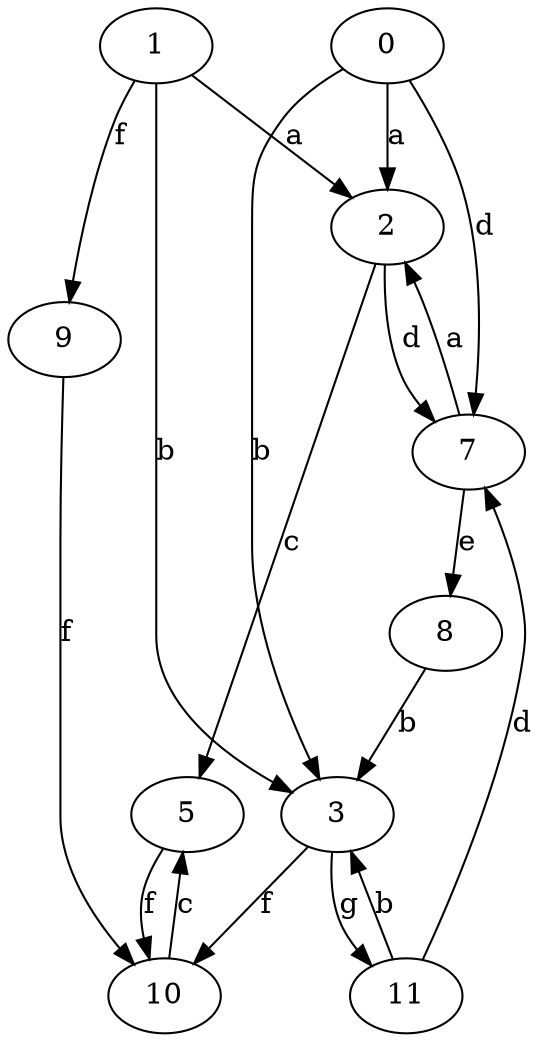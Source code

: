 strict digraph  {
1;
2;
3;
0;
5;
7;
8;
9;
10;
11;
1 -> 2  [label=a];
1 -> 3  [label=b];
1 -> 9  [label=f];
2 -> 5  [label=c];
2 -> 7  [label=d];
3 -> 10  [label=f];
3 -> 11  [label=g];
0 -> 2  [label=a];
0 -> 3  [label=b];
0 -> 7  [label=d];
5 -> 10  [label=f];
7 -> 2  [label=a];
7 -> 8  [label=e];
8 -> 3  [label=b];
9 -> 10  [label=f];
10 -> 5  [label=c];
11 -> 3  [label=b];
11 -> 7  [label=d];
}
